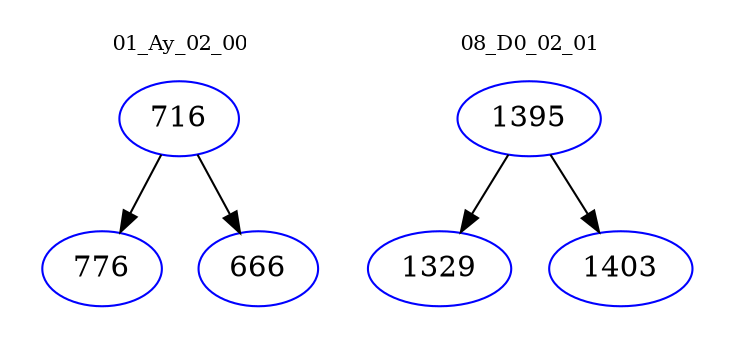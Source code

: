 digraph{
subgraph cluster_0 {
color = white
label = "01_Ay_02_00";
fontsize=10;
T0_716 [label="716", color="blue"]
T0_716 -> T0_776 [color="black"]
T0_776 [label="776", color="blue"]
T0_716 -> T0_666 [color="black"]
T0_666 [label="666", color="blue"]
}
subgraph cluster_1 {
color = white
label = "08_D0_02_01";
fontsize=10;
T1_1395 [label="1395", color="blue"]
T1_1395 -> T1_1329 [color="black"]
T1_1329 [label="1329", color="blue"]
T1_1395 -> T1_1403 [color="black"]
T1_1403 [label="1403", color="blue"]
}
}

